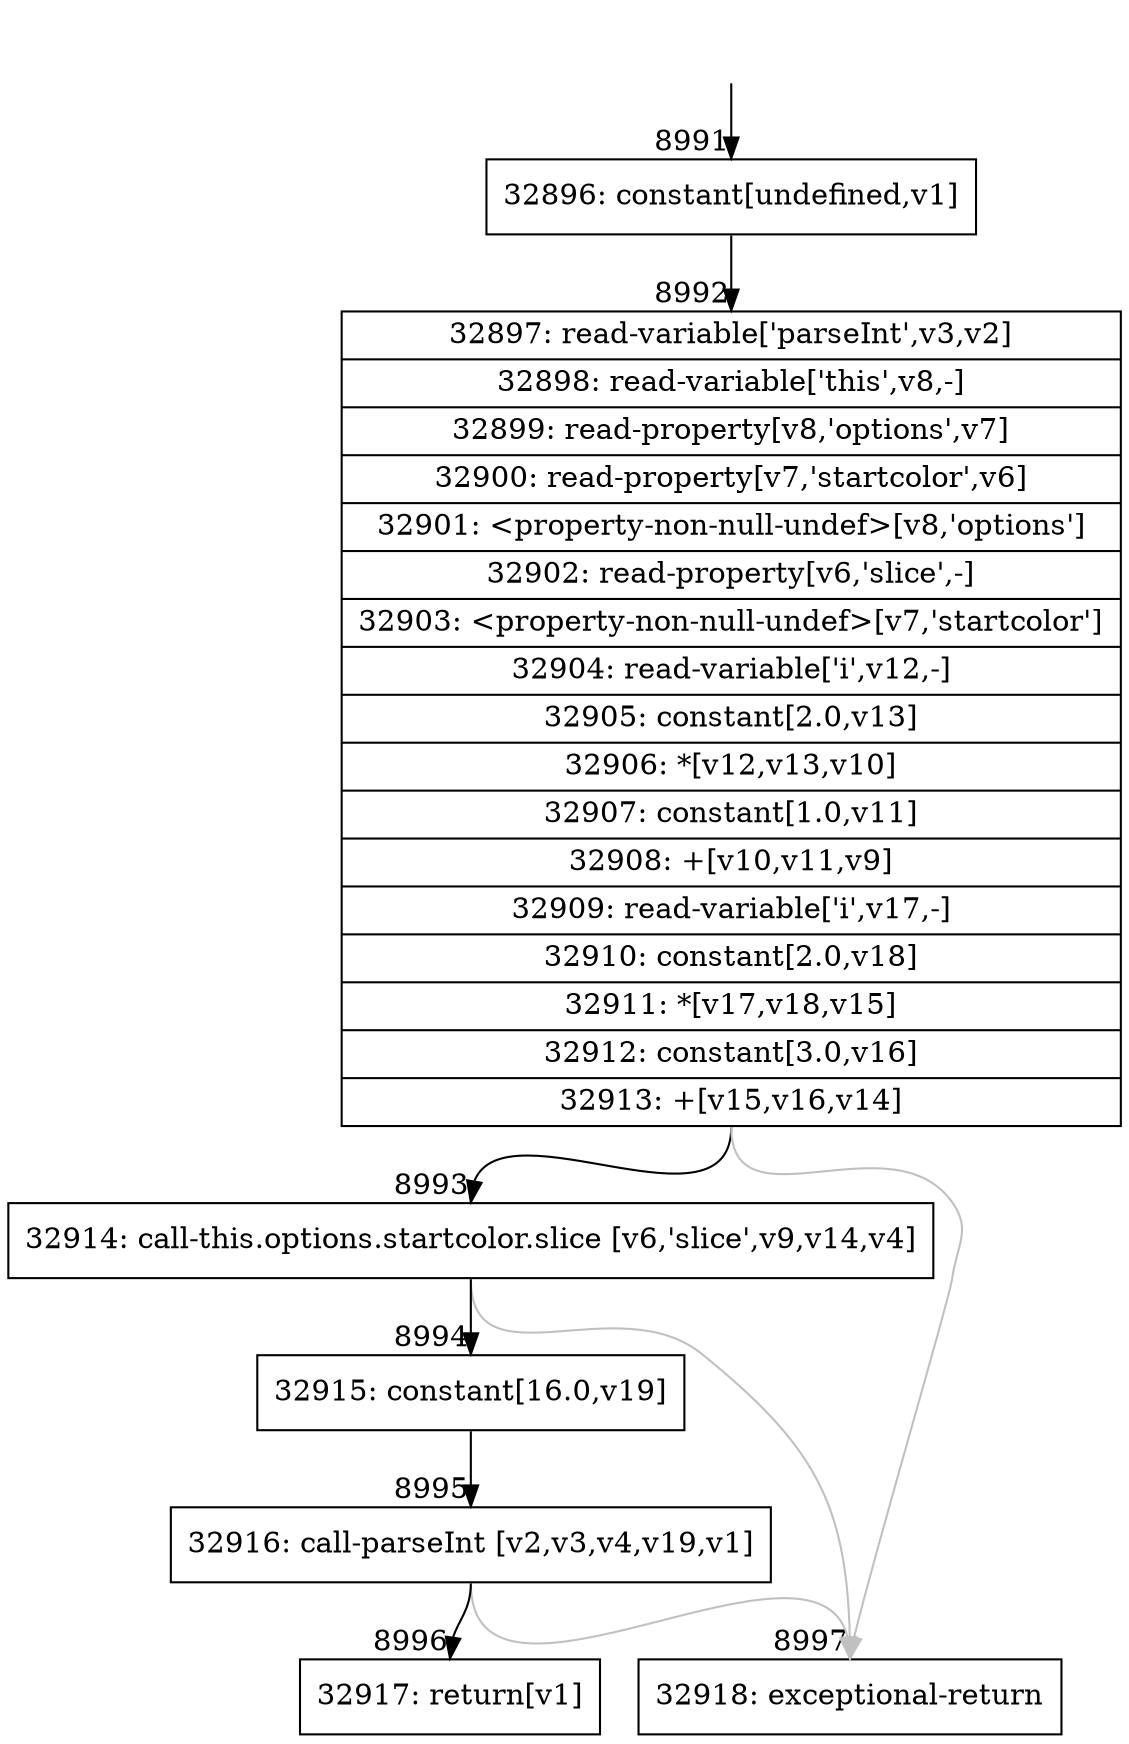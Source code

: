 digraph {
rankdir="TD"
BB_entry622[shape=none,label=""];
BB_entry622 -> BB8991 [tailport=s, headport=n, headlabel="    8991"]
BB8991 [shape=record label="{32896: constant[undefined,v1]}" ] 
BB8991 -> BB8992 [tailport=s, headport=n, headlabel="      8992"]
BB8992 [shape=record label="{32897: read-variable['parseInt',v3,v2]|32898: read-variable['this',v8,-]|32899: read-property[v8,'options',v7]|32900: read-property[v7,'startcolor',v6]|32901: \<property-non-null-undef\>[v8,'options']|32902: read-property[v6,'slice',-]|32903: \<property-non-null-undef\>[v7,'startcolor']|32904: read-variable['i',v12,-]|32905: constant[2.0,v13]|32906: *[v12,v13,v10]|32907: constant[1.0,v11]|32908: +[v10,v11,v9]|32909: read-variable['i',v17,-]|32910: constant[2.0,v18]|32911: *[v17,v18,v15]|32912: constant[3.0,v16]|32913: +[v15,v16,v14]}" ] 
BB8992 -> BB8993 [tailport=s, headport=n, headlabel="      8993"]
BB8992 -> BB8997 [tailport=s, headport=n, color=gray, headlabel="      8997"]
BB8993 [shape=record label="{32914: call-this.options.startcolor.slice [v6,'slice',v9,v14,v4]}" ] 
BB8993 -> BB8994 [tailport=s, headport=n, headlabel="      8994"]
BB8993 -> BB8997 [tailport=s, headport=n, color=gray]
BB8994 [shape=record label="{32915: constant[16.0,v19]}" ] 
BB8994 -> BB8995 [tailport=s, headport=n, headlabel="      8995"]
BB8995 [shape=record label="{32916: call-parseInt [v2,v3,v4,v19,v1]}" ] 
BB8995 -> BB8996 [tailport=s, headport=n, headlabel="      8996"]
BB8995 -> BB8997 [tailport=s, headport=n, color=gray]
BB8996 [shape=record label="{32917: return[v1]}" ] 
BB8997 [shape=record label="{32918: exceptional-return}" ] 
//#$~ 6455
}

